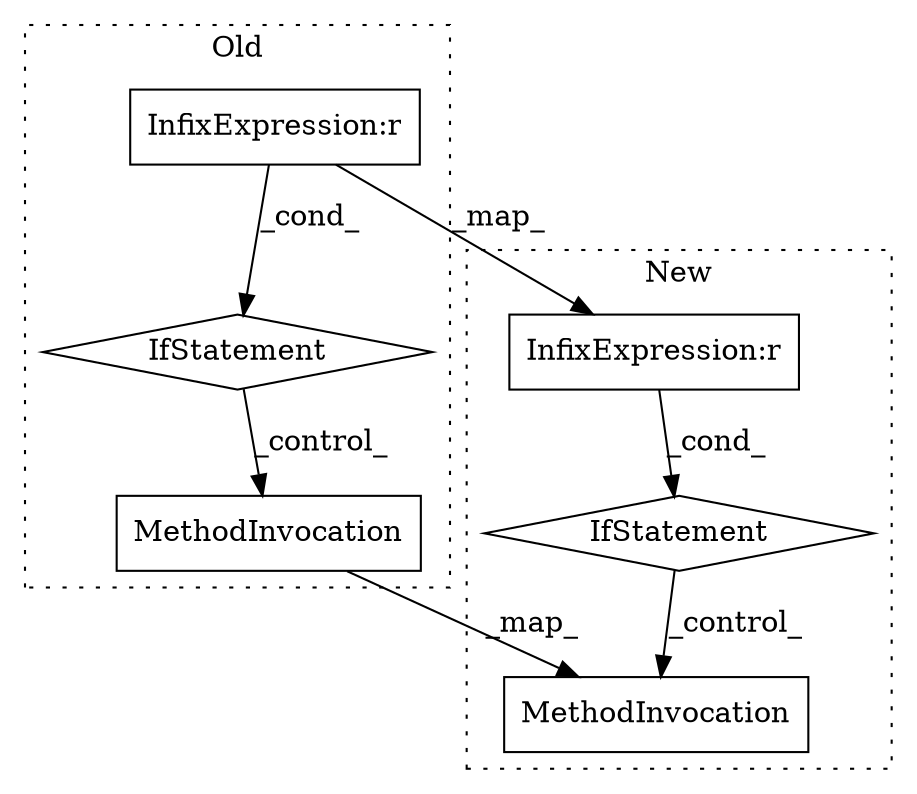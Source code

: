 digraph G {
subgraph cluster0 {
2 [label="IfStatement" a="25" s="85792,85810" l="4,2" shape="diamond"];
4 [label="MethodInvocation" a="32" s="85842" l="16" shape="box"];
6 [label="InfixExpression:r" a="27" s="85802" l="4" shape="box"];
label = "Old";
style="dotted";
}
subgraph cluster1 {
1 [label="IfStatement" a="25" s="86477" l="3" shape="diamond"];
3 [label="MethodInvocation" a="32" s="86491" l="16" shape="box"];
5 [label="InfixExpression:r" a="27" s="86468" l="4" shape="box"];
label = "New";
style="dotted";
}
1 -> 3 [label="_control_"];
2 -> 4 [label="_control_"];
4 -> 3 [label="_map_"];
5 -> 1 [label="_cond_"];
6 -> 5 [label="_map_"];
6 -> 2 [label="_cond_"];
}